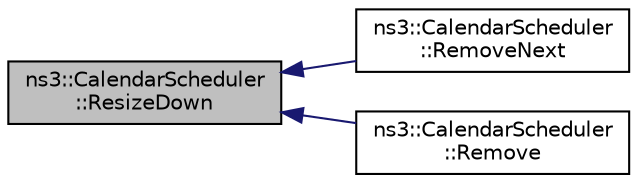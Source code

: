 digraph "ns3::CalendarScheduler::ResizeDown"
{
  edge [fontname="Helvetica",fontsize="10",labelfontname="Helvetica",labelfontsize="10"];
  node [fontname="Helvetica",fontsize="10",shape=record];
  rankdir="LR";
  Node1 [label="ns3::CalendarScheduler\l::ResizeDown",height=0.2,width=0.4,color="black", fillcolor="grey75", style="filled", fontcolor="black"];
  Node1 -> Node2 [dir="back",color="midnightblue",fontsize="10",style="solid"];
  Node2 [label="ns3::CalendarScheduler\l::RemoveNext",height=0.2,width=0.4,color="black", fillcolor="white", style="filled",URL="$db/dfc/classns3_1_1CalendarScheduler.html#ad86df04ee956851c73dfcc38d0fb3ac6"];
  Node1 -> Node3 [dir="back",color="midnightblue",fontsize="10",style="solid"];
  Node3 [label="ns3::CalendarScheduler\l::Remove",height=0.2,width=0.4,color="black", fillcolor="white", style="filled",URL="$db/dfc/classns3_1_1CalendarScheduler.html#aee9db8a165f257bc94b51ffedc9b98d8"];
}
